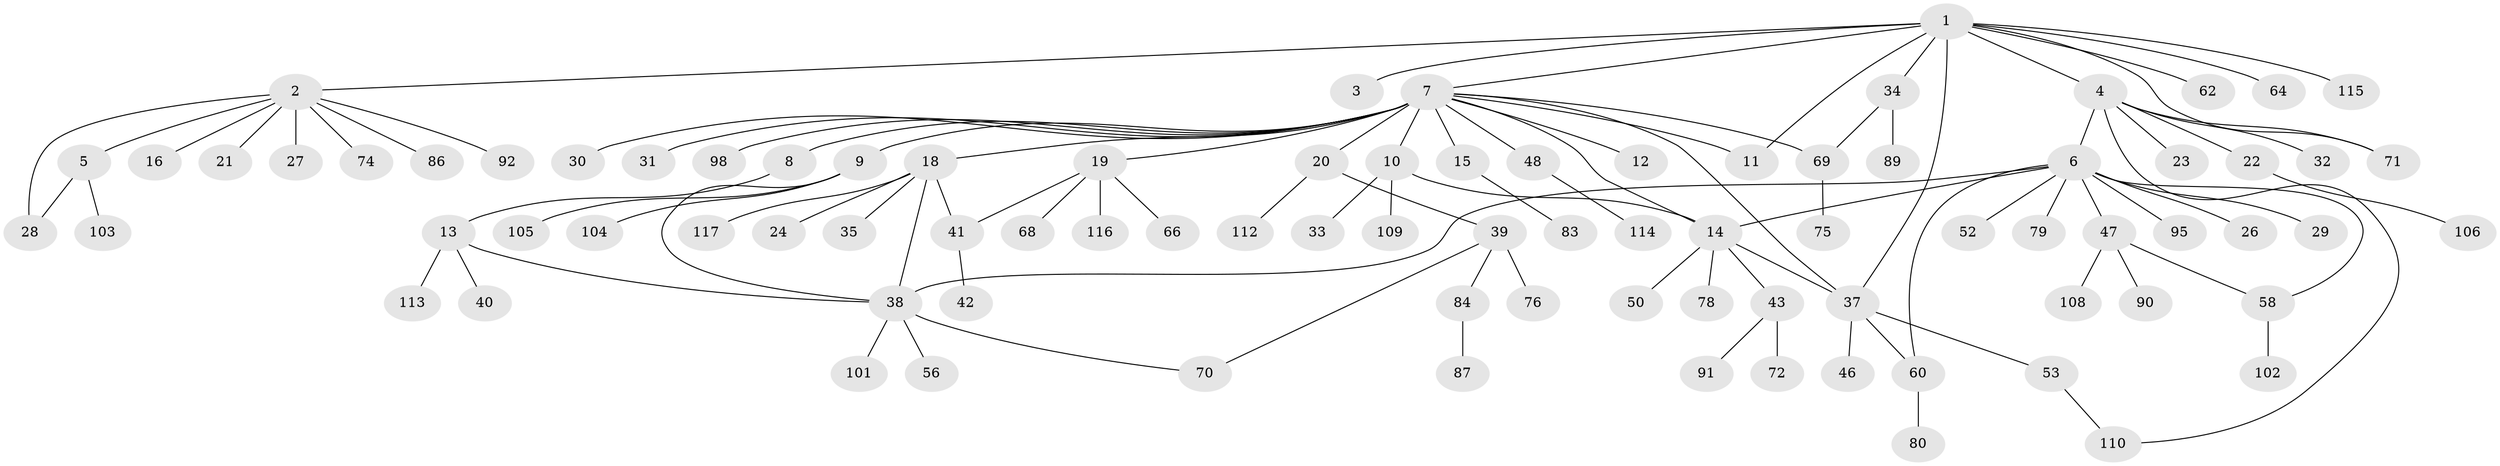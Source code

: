 // Generated by graph-tools (version 1.1) at 2025/51/02/27/25 19:51:54]
// undirected, 88 vertices, 103 edges
graph export_dot {
graph [start="1"]
  node [color=gray90,style=filled];
  1 [super="+96"];
  2 [super="+59"];
  3;
  4 [super="+67"];
  5;
  6 [super="+65"];
  7 [super="+25"];
  8;
  9 [super="+51"];
  10;
  11;
  12;
  13 [super="+57"];
  14 [super="+77"];
  15 [super="+17"];
  16;
  18 [super="+85"];
  19 [super="+44"];
  20;
  21;
  22 [super="+111"];
  23;
  24 [super="+88"];
  26;
  27;
  28;
  29;
  30;
  31;
  32;
  33 [super="+36"];
  34 [super="+45"];
  35 [super="+99"];
  37 [super="+97"];
  38 [super="+61"];
  39 [super="+54"];
  40;
  41 [super="+49"];
  42;
  43;
  46;
  47 [super="+73"];
  48 [super="+100"];
  50;
  52;
  53 [super="+55"];
  56 [super="+63"];
  58;
  60;
  62;
  64;
  66;
  68;
  69 [super="+82"];
  70;
  71;
  72 [super="+93"];
  74;
  75;
  76;
  78 [super="+81"];
  79;
  80;
  83;
  84;
  86 [super="+107"];
  87 [super="+94"];
  89;
  90;
  91;
  92;
  95;
  98;
  101;
  102;
  103;
  104;
  105;
  106;
  108;
  109;
  110;
  112;
  113;
  114;
  115;
  116;
  117;
  1 -- 2;
  1 -- 3;
  1 -- 4;
  1 -- 7;
  1 -- 11;
  1 -- 34;
  1 -- 37;
  1 -- 62;
  1 -- 64;
  1 -- 71;
  1 -- 115;
  2 -- 5;
  2 -- 16;
  2 -- 21;
  2 -- 27;
  2 -- 28;
  2 -- 74;
  2 -- 86;
  2 -- 92;
  4 -- 6;
  4 -- 22;
  4 -- 23;
  4 -- 32;
  4 -- 71;
  4 -- 110;
  5 -- 28;
  5 -- 103;
  6 -- 14;
  6 -- 26;
  6 -- 29;
  6 -- 38;
  6 -- 47;
  6 -- 52;
  6 -- 58;
  6 -- 60;
  6 -- 79;
  6 -- 95;
  7 -- 8;
  7 -- 9;
  7 -- 10;
  7 -- 11;
  7 -- 12;
  7 -- 14;
  7 -- 15;
  7 -- 18;
  7 -- 19;
  7 -- 20;
  7 -- 30;
  7 -- 31;
  7 -- 48;
  7 -- 69;
  7 -- 98;
  7 -- 37;
  8 -- 13;
  9 -- 38;
  9 -- 104;
  9 -- 105;
  10 -- 14;
  10 -- 33;
  10 -- 109;
  13 -- 38;
  13 -- 40;
  13 -- 113;
  14 -- 37;
  14 -- 43;
  14 -- 50;
  14 -- 78;
  15 -- 83;
  18 -- 24;
  18 -- 35;
  18 -- 38;
  18 -- 117;
  18 -- 41;
  19 -- 41;
  19 -- 66;
  19 -- 68;
  19 -- 116;
  20 -- 39;
  20 -- 112;
  22 -- 106;
  34 -- 69;
  34 -- 89;
  37 -- 46;
  37 -- 53;
  37 -- 60;
  38 -- 56;
  38 -- 70;
  38 -- 101;
  39 -- 70;
  39 -- 84;
  39 -- 76;
  41 -- 42;
  43 -- 72;
  43 -- 91;
  47 -- 58;
  47 -- 90;
  47 -- 108;
  48 -- 114;
  53 -- 110;
  58 -- 102;
  60 -- 80;
  69 -- 75;
  84 -- 87;
}
